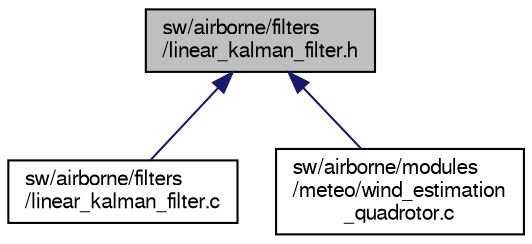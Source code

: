 digraph "sw/airborne/filters/linear_kalman_filter.h"
{
  edge [fontname="FreeSans",fontsize="10",labelfontname="FreeSans",labelfontsize="10"];
  node [fontname="FreeSans",fontsize="10",shape=record];
  Node1 [label="sw/airborne/filters\l/linear_kalman_filter.h",height=0.2,width=0.4,color="black", fillcolor="grey75", style="filled", fontcolor="black"];
  Node1 -> Node2 [dir="back",color="midnightblue",fontsize="10",style="solid",fontname="FreeSans"];
  Node2 [label="sw/airborne/filters\l/linear_kalman_filter.c",height=0.2,width=0.4,color="black", fillcolor="white", style="filled",URL="$linear__kalman__filter_8c.html",tooltip="Generic discrete Linear Kalman Filter. "];
  Node1 -> Node3 [dir="back",color="midnightblue",fontsize="10",style="solid",fontname="FreeSans"];
  Node3 [label="sw/airborne/modules\l/meteo/wind_estimation\l_quadrotor.c",height=0.2,width=0.4,color="black", fillcolor="white", style="filled",URL="$wind__estimation__quadrotor_8c.html"];
}
